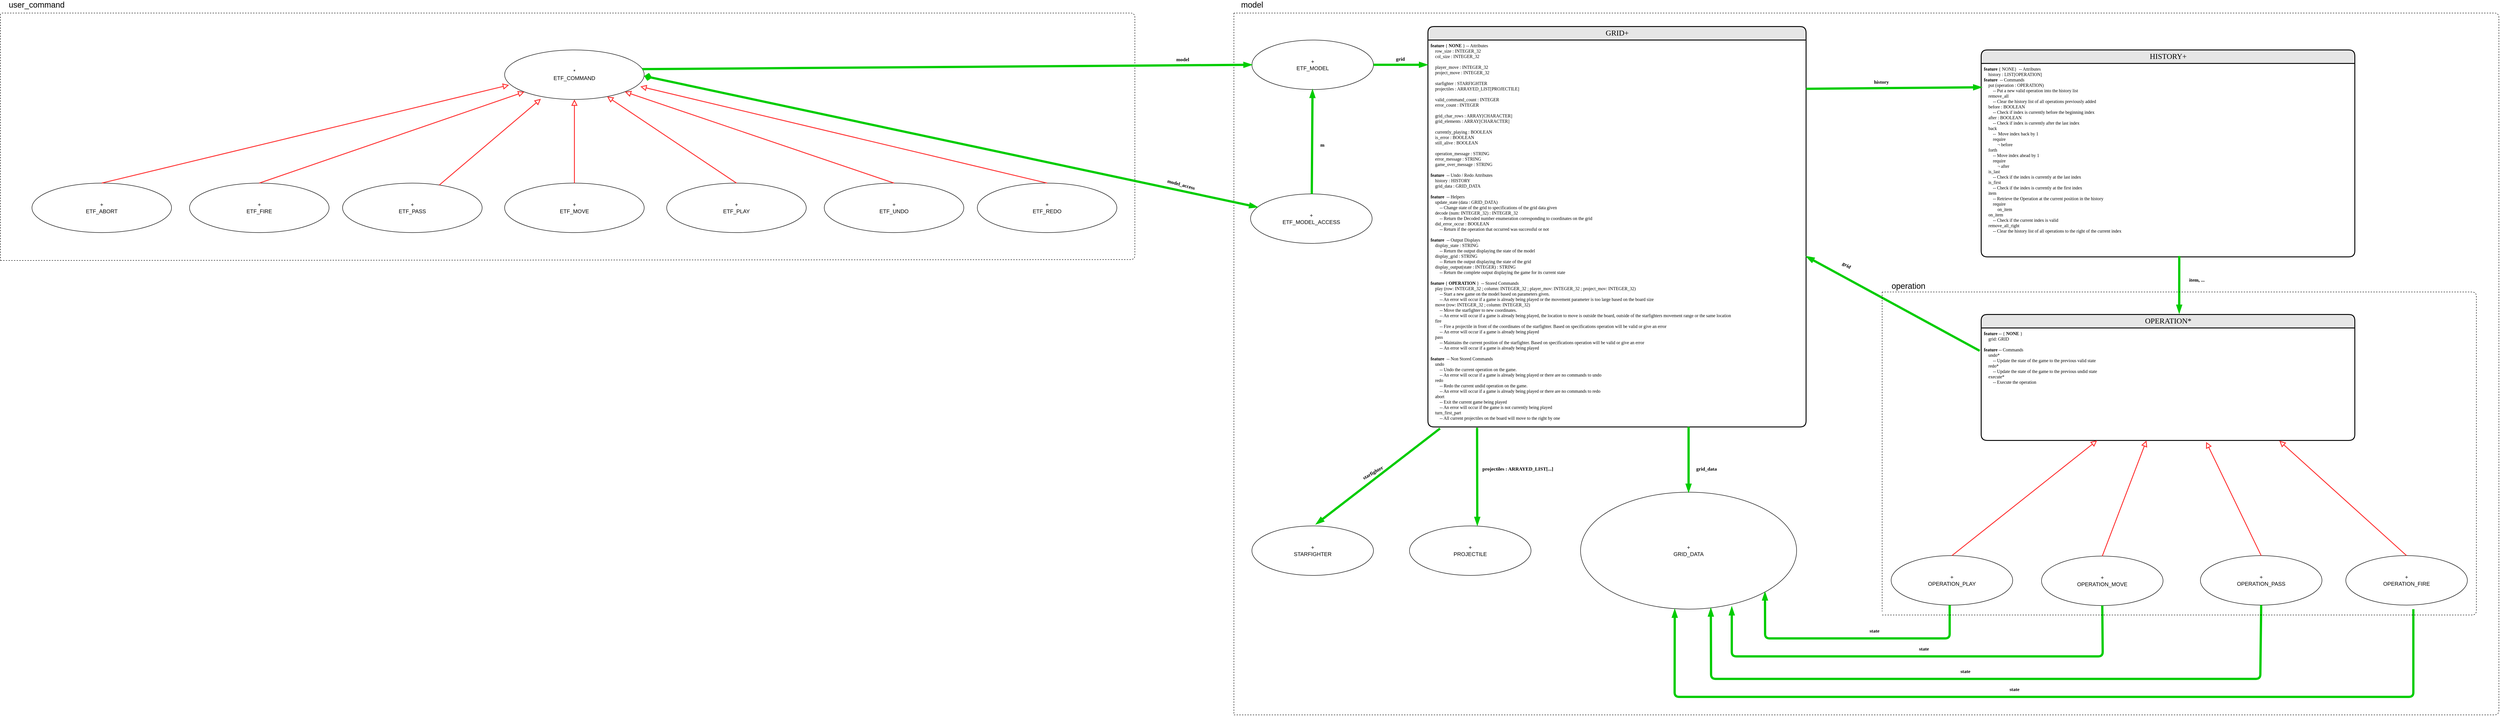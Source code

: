 <mxfile version="13.8.8" type="google"><diagram id="ajMUFv0dXSzWwx0ngBGs" name="Page-1"><mxGraphModel dx="2978" dy="2748" grid="1" gridSize="10" guides="1" tooltips="1" connect="1" arrows="1" fold="1" page="1" pageScale="1" pageWidth="850" pageHeight="1100" math="0" shadow="0"><root><mxCell id="0"/><mxCell id="1" parent="0"/><mxCell id="RJR01wsnOXCZk28x_-Ot-1" value="+&lt;br&gt;ETF_MODEL_ACCESS" style="ellipse;whiteSpace=wrap;html=1;" parent="1" vertex="1"><mxGeometry x="1137" y="-1558" width="270" height="110" as="geometry"/></mxCell><mxCell id="RJR01wsnOXCZk28x_-Ot-2" value="" style="endArrow=none;dashed=1;html=1;strokeColor=#000000;" parent="1" edge="1"><mxGeometry width="50" height="50" relative="1" as="geometry"><mxPoint x="1100" y="-400" as="sourcePoint"/><mxPoint x="1100" y="-1960" as="targetPoint"/><Array as="points"><mxPoint x="3910" y="-400"/><mxPoint x="3910" y="-1960"/></Array></mxGeometry></mxCell><mxCell id="RJR01wsnOXCZk28x_-Ot-3" value="" style="endArrow=none;dashed=1;html=1;strokeColor=#000000;exitX=-0.167;exitY=1.4;exitDx=0;exitDy=0;exitPerimeter=0;" parent="1" source="RJR01wsnOXCZk28x_-Ot-4" edge="1"><mxGeometry width="50" height="50" relative="1" as="geometry"><mxPoint x="1107" y="-1848" as="sourcePoint"/><mxPoint x="1100" y="-400" as="targetPoint"/><Array as="points"/></mxGeometry></mxCell><mxCell id="RJR01wsnOXCZk28x_-Ot-4" value="&lt;font style=&quot;font-size: 18px&quot;&gt;model&lt;/font&gt;" style="text;html=1;align=center;verticalAlign=middle;resizable=0;points=[];autosize=1;" parent="1" vertex="1"><mxGeometry x="1110" y="-1988" width="60" height="20" as="geometry"/></mxCell><mxCell id="RJR01wsnOXCZk28x_-Ot-5" value="+&lt;br&gt;ETF_MODEL" style="ellipse;whiteSpace=wrap;html=1;" parent="1" vertex="1"><mxGeometry x="1140" y="-1900" width="270" height="110" as="geometry"/></mxCell><mxCell id="RJR01wsnOXCZk28x_-Ot-9" value="" style="endArrow=blockThin;html=1;strokeColor=#00CC00;strokeWidth=5;endFill=1;" parent="1" target="RJR01wsnOXCZk28x_-Ot-5" edge="1"><mxGeometry width="50" height="50" relative="1" as="geometry"><mxPoint x="1273" y="-1558" as="sourcePoint"/><mxPoint x="1280" y="-1678" as="targetPoint"/></mxGeometry></mxCell><mxCell id="RJR01wsnOXCZk28x_-Ot-10" value="&lt;font style=&quot;font-size: 11px&quot;&gt;&lt;b&gt;m&lt;/b&gt;&lt;/font&gt;" style="text;html=1;fontSize=10;fontFamily=Verdena;" parent="1" vertex="1"><mxGeometry x="1290" y="-1680" width="12" height="20" as="geometry"/></mxCell><mxCell id="RJR01wsnOXCZk28x_-Ot-14" value="" style="endArrow=none;dashed=1;html=1;strokeColor=#000000;" parent="1" edge="1"><mxGeometry width="50" height="50" relative="1" as="geometry"><mxPoint x="-1640" y="-1410" as="sourcePoint"/><mxPoint x="-1640" y="-1960" as="targetPoint"/><Array as="points"><mxPoint x="880" y="-1412"/><mxPoint x="880" y="-1960"/></Array></mxGeometry></mxCell><mxCell id="RJR01wsnOXCZk28x_-Ot-15" value="" style="endArrow=none;dashed=1;html=1;strokeColor=#000000;" parent="1" edge="1"><mxGeometry width="50" height="50" relative="1" as="geometry"><mxPoint x="-1640" y="-1958" as="sourcePoint"/><mxPoint x="-1640" y="-1410" as="targetPoint"/><Array as="points"/></mxGeometry></mxCell><mxCell id="RJR01wsnOXCZk28x_-Ot-16" value="+&lt;br&gt;ETF_PASS" style="ellipse;whiteSpace=wrap;html=1;" parent="1" vertex="1"><mxGeometry x="-880" y="-1582" width="310" height="110" as="geometry"/></mxCell><mxCell id="RJR01wsnOXCZk28x_-Ot-17" value="+&lt;br&gt;ETF_MOVE" style="ellipse;whiteSpace=wrap;html=1;" parent="1" vertex="1"><mxGeometry x="-520" y="-1582" width="310" height="110" as="geometry"/></mxCell><mxCell id="RJR01wsnOXCZk28x_-Ot-18" value="&lt;span style=&quot;font-size: 18px&quot;&gt;user_command&lt;/span&gt;" style="text;html=1;align=center;verticalAlign=middle;resizable=0;points=[];autosize=1;" parent="1" vertex="1"><mxGeometry x="-1630" y="-1988" width="140" height="20" as="geometry"/></mxCell><mxCell id="RJR01wsnOXCZk28x_-Ot-19" value="+&lt;br&gt;ETF_UNDO" style="ellipse;whiteSpace=wrap;html=1;" parent="1" vertex="1"><mxGeometry x="190" y="-1582" width="310" height="110" as="geometry"/></mxCell><mxCell id="RJR01wsnOXCZk28x_-Ot-20" value="+&lt;br&gt;ETF_REDO" style="ellipse;whiteSpace=wrap;html=1;" parent="1" vertex="1"><mxGeometry x="530" y="-1582" width="310" height="110" as="geometry"/></mxCell><mxCell id="RJR01wsnOXCZk28x_-Ot-23" value="*&lt;br&gt;ETF_COMMAND" style="ellipse;whiteSpace=wrap;html=1;" parent="1" vertex="1"><mxGeometry x="-520" y="-1878" width="310" height="110" as="geometry"/></mxCell><mxCell id="RJR01wsnOXCZk28x_-Ot-24" value="+&lt;br&gt;ETF_PLAY" style="ellipse;whiteSpace=wrap;html=1;" parent="1" vertex="1"><mxGeometry x="-160" y="-1582" width="310" height="110" as="geometry"/></mxCell><mxCell id="RJR01wsnOXCZk28x_-Ot-25" value="+&lt;br&gt;ETF_FIRE" style="ellipse;whiteSpace=wrap;html=1;" parent="1" vertex="1"><mxGeometry x="-1220" y="-1582" width="310" height="110" as="geometry"/></mxCell><mxCell id="RJR01wsnOXCZk28x_-Ot-26" value="+&lt;br&gt;ETF_ABORT" style="ellipse;whiteSpace=wrap;html=1;" parent="1" vertex="1"><mxGeometry x="-1570" y="-1582" width="310" height="110" as="geometry"/></mxCell><mxCell id="RJR01wsnOXCZk28x_-Ot-27" value="" style="endArrow=block;html=1;strokeColor=#FF3333;strokeWidth=2;endFill=0;endSize=9;exitX=0.5;exitY=0;exitDx=0;exitDy=0;entryX=0.032;entryY=0.709;entryDx=0;entryDy=0;entryPerimeter=0;" parent="1" source="RJR01wsnOXCZk28x_-Ot-26" target="RJR01wsnOXCZk28x_-Ot-23" edge="1"><mxGeometry width="50" height="50" relative="1" as="geometry"><mxPoint x="-1260" y="-1640" as="sourcePoint"/><mxPoint x="-1260" y="-1700" as="targetPoint"/></mxGeometry></mxCell><mxCell id="RJR01wsnOXCZk28x_-Ot-28" value="" style="endArrow=block;html=1;strokeColor=#FF3333;strokeWidth=2;endFill=0;endSize=9;exitX=0.5;exitY=0;exitDx=0;exitDy=0;" parent="1" source="RJR01wsnOXCZk28x_-Ot-25" target="RJR01wsnOXCZk28x_-Ot-23" edge="1"><mxGeometry width="50" height="50" relative="1" as="geometry"><mxPoint x="-1060" y="-1582" as="sourcePoint"/><mxPoint x="-1060" y="-1642" as="targetPoint"/></mxGeometry></mxCell><mxCell id="RJR01wsnOXCZk28x_-Ot-29" value="" style="endArrow=block;html=1;strokeColor=#FF3333;strokeWidth=2;endFill=0;endSize=9;entryX=0.26;entryY=0.988;entryDx=0;entryDy=0;entryPerimeter=0;" parent="1" source="RJR01wsnOXCZk28x_-Ot-16" target="RJR01wsnOXCZk28x_-Ot-23" edge="1"><mxGeometry width="50" height="50" relative="1" as="geometry"><mxPoint x="-710" y="-1640" as="sourcePoint"/><mxPoint x="-710" y="-1700" as="targetPoint"/></mxGeometry></mxCell><mxCell id="RJR01wsnOXCZk28x_-Ot-30" value="" style="endArrow=block;html=1;strokeColor=#FF3333;strokeWidth=2;endFill=0;endSize=9;exitX=0.5;exitY=0;exitDx=0;exitDy=0;entryX=0.972;entryY=0.739;entryDx=0;entryDy=0;entryPerimeter=0;" parent="1" source="RJR01wsnOXCZk28x_-Ot-20" target="RJR01wsnOXCZk28x_-Ot-23" edge="1"><mxGeometry width="50" height="50" relative="1" as="geometry"><mxPoint x="670" y="-1600" as="sourcePoint"/><mxPoint x="670" y="-1660" as="targetPoint"/></mxGeometry></mxCell><mxCell id="RJR01wsnOXCZk28x_-Ot-31" value="" style="endArrow=block;html=1;strokeColor=#FF3333;strokeWidth=2;endFill=0;endSize=9;exitX=0.5;exitY=0;exitDx=0;exitDy=0;" parent="1" source="RJR01wsnOXCZk28x_-Ot-19" target="RJR01wsnOXCZk28x_-Ot-23" edge="1"><mxGeometry width="50" height="50" relative="1" as="geometry"><mxPoint x="360" y="-1630" as="sourcePoint"/><mxPoint x="360" y="-1690" as="targetPoint"/></mxGeometry></mxCell><mxCell id="RJR01wsnOXCZk28x_-Ot-32" value="" style="endArrow=block;html=1;strokeColor=#FF3333;strokeWidth=2;endFill=0;endSize=9;exitX=0.5;exitY=0;exitDx=0;exitDy=0;" parent="1" source="RJR01wsnOXCZk28x_-Ot-24" target="RJR01wsnOXCZk28x_-Ot-23" edge="1"><mxGeometry width="50" height="50" relative="1" as="geometry"><mxPoint x="-20" y="-1620" as="sourcePoint"/><mxPoint x="-20" y="-1680" as="targetPoint"/></mxGeometry></mxCell><mxCell id="RJR01wsnOXCZk28x_-Ot-33" value="" style="endArrow=block;html=1;strokeColor=#FF3333;strokeWidth=2;endFill=0;endSize=9;exitX=0.5;exitY=0;exitDx=0;exitDy=0;entryX=0.5;entryY=1;entryDx=0;entryDy=0;" parent="1" source="RJR01wsnOXCZk28x_-Ot-17" target="RJR01wsnOXCZk28x_-Ot-23" edge="1"><mxGeometry width="50" height="50" relative="1" as="geometry"><mxPoint x="-390" y="-1600" as="sourcePoint"/><mxPoint x="-390" y="-1660" as="targetPoint"/></mxGeometry></mxCell><mxCell id="RJR01wsnOXCZk28x_-Ot-34" value="" style="endArrow=blockThin;html=1;strokeColor=#00CC00;strokeWidth=5;endFill=1;exitX=0.987;exitY=0.388;exitDx=0;exitDy=0;exitPerimeter=0;entryX=0;entryY=0.5;entryDx=0;entryDy=0;" parent="1" source="RJR01wsnOXCZk28x_-Ot-23" target="RJR01wsnOXCZk28x_-Ot-5" edge="1"><mxGeometry width="50" height="50" relative="1" as="geometry"><mxPoint x="340" y="-1825" as="sourcePoint"/><mxPoint x="480" y="-1825" as="targetPoint"/></mxGeometry></mxCell><mxCell id="RJR01wsnOXCZk28x_-Ot-35" value="&lt;font style=&quot;font-size: 11px&quot;&gt;&lt;b&gt;model&lt;/b&gt;&lt;/font&gt;" style="text;html=1;fontSize=10;fontFamily=Verdena;" parent="1" vertex="1"><mxGeometry x="970" y="-1870" width="30" height="20" as="geometry"/></mxCell><mxCell id="RJR01wsnOXCZk28x_-Ot-36" value="" style="endArrow=blockThin;html=1;strokeColor=#00CC00;strokeWidth=5;endFill=1;startArrow=diamond;startFill=1;" parent="1" target="RJR01wsnOXCZk28x_-Ot-1" edge="1"><mxGeometry width="50" height="50" relative="1" as="geometry"><mxPoint x="-210" y="-1820" as="sourcePoint"/><mxPoint x="940" y="-1650" as="targetPoint"/></mxGeometry></mxCell><mxCell id="RJR01wsnOXCZk28x_-Ot-37" value="&lt;font style=&quot;font-size: 11px&quot;&gt;&lt;b&gt;model_access&lt;/b&gt;&lt;/font&gt;" style="text;html=1;fontSize=10;fontFamily=Verdena;rotation=15;" parent="1" vertex="1"><mxGeometry x="950" y="-1590" width="81" height="20" as="geometry"/></mxCell><mxCell id="RJR01wsnOXCZk28x_-Ot-39" value="GRID+" style="swimlane;html=1;childLayout=stackLayout;horizontal=1;startSize=30;horizontalStack=0;fillColor=#E6E6E6;fontColor=#000000;rounded=1;fontSize=17;fontStyle=0;strokeWidth=2;resizeParent=0;resizeLast=1;shadow=0;dashed=0;align=center;fontFamily=Verdena;" parent="1" vertex="1"><mxGeometry x="1531" y="-1930" width="840" height="890" as="geometry"/></mxCell><mxCell id="RJR01wsnOXCZk28x_-Ot-40" value="&lt;b&gt;feature&lt;/b&gt;&amp;nbsp;{ &lt;b&gt;NONE&lt;/b&gt; } -- Attributes&lt;br&gt;&lt;span&gt;&amp;nbsp; &amp;nbsp; row_size : INTEGER_32&lt;/span&gt;&lt;div&gt;&lt;span&gt;&lt;/span&gt;&amp;nbsp; &amp;nbsp; col_size : INTEGER_32&lt;/div&gt;&lt;div&gt;&lt;br&gt;&lt;/div&gt;&lt;div&gt;&lt;span&gt;&lt;/span&gt;&amp;nbsp; &amp;nbsp; player_move : INTEGER_32&lt;/div&gt;&lt;div&gt;&lt;span&gt;&lt;/span&gt;&amp;nbsp; &amp;nbsp; project_move : INTEGER_32&lt;/div&gt;&lt;div&gt;&lt;br&gt;&lt;/div&gt;&lt;div&gt;&lt;span&gt;&lt;/span&gt;&amp;nbsp; &amp;nbsp; starfighter : STARFIGHTER&lt;/div&gt;&lt;div&gt;&lt;span&gt;&lt;/span&gt;&amp;nbsp; &amp;nbsp; projectiles : ARRAYED_LIST[PROJECTILE]&lt;/div&gt;&lt;div&gt;&lt;br&gt;&lt;/div&gt;&lt;div&gt;&lt;span&gt;&lt;/span&gt;&amp;nbsp; &amp;nbsp; valid_command_count : INTEGER&lt;/div&gt;&lt;div&gt;&lt;span&gt;&lt;/span&gt;&amp;nbsp; &amp;nbsp; error_count : INTEGER&lt;/div&gt;&lt;div&gt;&lt;br&gt;&lt;/div&gt;&lt;div&gt;&lt;span&gt;&lt;/span&gt;&amp;nbsp; &amp;nbsp; grid_char_rows : ARRAY[CHARACTER]&lt;/div&gt;&lt;div&gt;&lt;span&gt;&lt;/span&gt;&amp;nbsp; &amp;nbsp; grid_elements : ARRAY[CHARACTER]&lt;/div&gt;&lt;div&gt;&lt;br&gt;&lt;/div&gt;&lt;div&gt;&lt;span&gt;&lt;/span&gt;&amp;nbsp; &amp;nbsp; currently_playing : BOOLEAN&lt;/div&gt;&lt;div&gt;&lt;span&gt;&lt;/span&gt;&amp;nbsp; &amp;nbsp; is_error : BOOLEAN&lt;/div&gt;&lt;div&gt;&lt;span&gt;&lt;/span&gt;&amp;nbsp; &amp;nbsp; still_alive : BOOLEAN&lt;/div&gt;&lt;div&gt;&lt;br&gt;&lt;/div&gt;&lt;div&gt;&lt;span&gt;&lt;/span&gt;&amp;nbsp; &amp;nbsp; operation_message : STRING&lt;/div&gt;&lt;div&gt;&lt;span&gt;&lt;/span&gt;&amp;nbsp; &amp;nbsp; error_message : STRING&lt;/div&gt;&lt;div&gt;&lt;span&gt;&lt;/span&gt;&amp;nbsp; &amp;nbsp; game_over_message : STRING&lt;/div&gt;&lt;div&gt;&lt;br&gt;&lt;/div&gt;&lt;div&gt;&lt;div&gt;&lt;b&gt;feature&lt;/b&gt;&amp;nbsp;&lt;span&gt;&amp;nbsp;-- Undo / Redo Attributes&lt;/span&gt;&lt;br&gt;&lt;/div&gt;&lt;div&gt;&lt;span&gt;&lt;/span&gt;&amp;nbsp; &amp;nbsp; history : HISTORY&lt;/div&gt;&lt;div&gt;&lt;span&gt;&lt;/span&gt;&amp;nbsp; &amp;nbsp; grid_data : GRID_DATA&lt;/div&gt;&lt;/div&gt;&lt;div&gt;&lt;br&gt;&lt;/div&gt;&lt;div&gt;&lt;b&gt;feature&lt;/b&gt;&amp;nbsp;&lt;span&gt;&amp;nbsp;-- Helpers&lt;/span&gt;&lt;span&gt;&amp;nbsp; &amp;nbsp;&amp;nbsp;&lt;/span&gt;&lt;/div&gt;&amp;nbsp; &amp;nbsp; update_state (data : GRID_DATA)&lt;br&gt;&amp;nbsp; &amp;nbsp; &amp;nbsp; &amp;nbsp; -- Change state of the grid to specifications of the grid data given&lt;br&gt;&lt;span&gt;&lt;/span&gt;&amp;nbsp; &amp;nbsp; decode (num: INTEGER_32) : INTEGER_32&lt;br&gt;&amp;nbsp; &amp;nbsp; &amp;nbsp; &amp;nbsp; -- Return the Decoded number enumeration corresponding to coordinates on the grid&lt;br&gt;&lt;span&gt;&lt;/span&gt;&amp;nbsp; &amp;nbsp; did_error_occur : BOOLEAN&lt;br&gt;&amp;nbsp; &amp;nbsp; &amp;nbsp; &amp;nbsp; -- Return if the operation that occurred was successful or not&lt;br&gt;&lt;div&gt;&lt;span&gt;&amp;nbsp; &amp;nbsp;&amp;nbsp;&lt;/span&gt;&lt;/div&gt;&lt;div&gt;&lt;div&gt;&lt;b&gt;feature&lt;/b&gt;&amp;nbsp;&lt;span&gt;&amp;nbsp;&lt;/span&gt;&lt;span&gt;-- Output Displays&lt;/span&gt;&lt;br&gt;&lt;/div&gt;&lt;/div&gt;&lt;div&gt;&lt;span&gt;&lt;span&gt;&lt;/span&gt;&amp;nbsp; &amp;nbsp; display_state : STRING&lt;br&gt;&lt;/span&gt;&lt;/div&gt;&lt;div&gt;&amp;nbsp; &amp;nbsp; &amp;nbsp; &amp;nbsp; -- Return the output displaying the state of the model&lt;/div&gt;&lt;div&gt;&lt;span&gt;&lt;span&gt;&lt;/span&gt;&amp;nbsp; &amp;nbsp; display_grid : STRING&lt;br&gt;&lt;/span&gt;&lt;/div&gt;&lt;div&gt;&lt;span&gt;&amp;nbsp; &amp;nbsp; &amp;nbsp; &amp;nbsp; -- Return the output displaying the state of the grid&lt;/span&gt;&lt;/div&gt;&lt;div&gt;&lt;span&gt;&lt;span&gt;&lt;/span&gt;&amp;nbsp; &amp;nbsp; display_output(state : INTEGER) : STRING&lt;br&gt;&lt;/span&gt;&lt;/div&gt;&lt;div&gt;&lt;span&gt;&amp;nbsp; &amp;nbsp; &amp;nbsp; &amp;nbsp; -- Return the complete output displaying the game for its current state&lt;/span&gt;&lt;/div&gt;&lt;div&gt;&lt;span&gt;&lt;br&gt;&lt;/span&gt;&lt;/div&gt;&lt;div&gt;&lt;div&gt;&lt;b&gt;feature&lt;/b&gt;&lt;span&gt;&amp;nbsp;{&lt;/span&gt;&lt;span&gt;&amp;nbsp;&lt;b&gt;OPERATION&lt;/b&gt;&lt;/span&gt;&lt;span&gt;&amp;nbsp;&lt;/span&gt;&lt;span&gt;}&lt;/span&gt;&lt;span&gt;&amp;nbsp;&lt;/span&gt;&lt;span&gt;&amp;nbsp;--&amp;nbsp;&lt;/span&gt;&lt;span&gt;Stored Commands&lt;/span&gt;&lt;/div&gt;&lt;/div&gt;&lt;div&gt;&lt;span&gt;&lt;span&gt;&lt;/span&gt;&amp;nbsp; &amp;nbsp; play (row: INTEGER_32 ; column: INTEGER_32 ; player_mov: INTEGER_32 ; project_mov: INTEGER_32)&amp;nbsp;&lt;br&gt;&lt;/span&gt;&lt;/div&gt;&lt;div&gt;&lt;span&gt;&amp;nbsp; &amp;nbsp; &amp;nbsp; &amp;nbsp; -- Start a new game on the model based on parameters given.&amp;nbsp;&lt;/span&gt;&lt;/div&gt;&lt;div&gt;&lt;span&gt;&amp;nbsp; &amp;nbsp; &amp;nbsp; &amp;nbsp; -- An error will occur if a game is already being played or the movement parameter is too large based on the board size&lt;/span&gt;&lt;/div&gt;&lt;div&gt;&lt;span&gt;&lt;span&gt;&lt;/span&gt;&amp;nbsp; &amp;nbsp; move (row: INTEGER_32 ; column: INTEGER_32)&lt;br&gt;&lt;/span&gt;&lt;/div&gt;&lt;div&gt;&lt;span&gt;&amp;nbsp; &amp;nbsp; &amp;nbsp; &amp;nbsp; -- Move the starfighter to new coordinates.&amp;nbsp;&lt;/span&gt;&lt;/div&gt;&lt;div&gt;&lt;span&gt;&amp;nbsp; &amp;nbsp; &amp;nbsp; &amp;nbsp; -- An error will occur if a game is already being played, the location to move is outside the board, outside of the starfighters movement range or the same location&lt;/span&gt;&lt;/div&gt;&lt;div&gt;&lt;span&gt;&lt;span&gt;&lt;/span&gt;&amp;nbsp; &amp;nbsp; fire&lt;br&gt;&lt;/span&gt;&lt;/div&gt;&lt;div&gt;&lt;span&gt;&amp;nbsp; &amp;nbsp; &amp;nbsp; &amp;nbsp; -- Fire a projectile in front of the coordinates of the starfighter. Based on specifications operation will be valid or give an error&lt;/span&gt;&lt;/div&gt;&lt;div&gt;&lt;span&gt;&amp;nbsp; &amp;nbsp; &amp;nbsp; &amp;nbsp; --&amp;nbsp;&lt;/span&gt;&lt;span&gt;An error will occur if a game is already being played&lt;/span&gt;&lt;/div&gt;&lt;div&gt;&lt;span&gt;&amp;nbsp; &amp;nbsp; pass&lt;br&gt;&lt;/span&gt;&lt;/div&gt;&lt;div&gt;&lt;span&gt;&amp;nbsp; &amp;nbsp; &amp;nbsp; &amp;nbsp; -- Maintains the current position of the starfighter. Based on specifications operation will be valid or give an error&lt;/span&gt;&lt;/div&gt;&lt;div&gt;&lt;span&gt;&amp;nbsp; &amp;nbsp; &amp;nbsp; &amp;nbsp; --&amp;nbsp;&lt;/span&gt;&lt;span&gt;An error will occur if a game is already being played&lt;/span&gt;&lt;/div&gt;&lt;div&gt;&lt;span&gt;&lt;br&gt;&lt;/span&gt;&lt;/div&gt;&lt;div&gt;&lt;div&gt;&lt;b&gt;feature&lt;/b&gt;&amp;nbsp;&amp;nbsp;-- Non Stored Commands&lt;br&gt;&lt;/div&gt;&lt;div&gt;&lt;/div&gt;&lt;/div&gt;&lt;div&gt;&lt;span&gt;&amp;nbsp; &amp;nbsp; undo&lt;br&gt;&lt;/span&gt;&lt;/div&gt;&lt;div&gt;&lt;span&gt;&amp;nbsp; &amp;nbsp; &amp;nbsp; &amp;nbsp; -- Undo the current operation on the game.&amp;nbsp;&lt;/span&gt;&lt;/div&gt;&lt;div&gt;&amp;nbsp; &amp;nbsp; &amp;nbsp; &amp;nbsp; -- An error will occur if a game is already being played or there are no commands to undo&lt;/div&gt;&lt;div&gt;&lt;span&gt;&amp;nbsp; &amp;nbsp; redo&lt;/span&gt;&lt;/div&gt;&lt;div&gt;&amp;nbsp; &amp;nbsp; &amp;nbsp; &amp;nbsp; -- Redo the current undid operation on the game.&amp;nbsp;&lt;/div&gt;&lt;div&gt;&lt;span&gt;&amp;nbsp; &amp;nbsp; &amp;nbsp; &amp;nbsp; -- An error will occur if a game is already being played or there are no commands to redo&lt;/span&gt;&lt;br&gt;&lt;/div&gt;&lt;div&gt;&amp;nbsp; &amp;nbsp; abort&lt;/div&gt;&lt;div&gt;&amp;nbsp; &amp;nbsp; &amp;nbsp; &amp;nbsp; -- Exit the current game being played&lt;/div&gt;&lt;div&gt;&amp;nbsp; &amp;nbsp; &amp;nbsp; &amp;nbsp; -- An error will occur if the game is not currently being played&lt;/div&gt;&lt;div&gt;&lt;span&gt;&amp;nbsp; &amp;nbsp; turn_first_part&lt;br&gt;&lt;/span&gt;&lt;/div&gt;&lt;div&gt;&lt;span&gt;&amp;nbsp; &amp;nbsp; &amp;nbsp; &amp;nbsp; -- All current projectiles&lt;/span&gt;&lt;span&gt;&amp;nbsp;on the board will move to the right by one&lt;/span&gt;&lt;br&gt;&lt;/div&gt;" style="whiteSpace=wrap;html=1;align=left;strokeColor=none;fillColor=none;spacingLeft=4;fontSize=10;verticalAlign=top;resizable=0;rotatable=0;part=1;fontFamily=Verdena;" parent="RJR01wsnOXCZk28x_-Ot-39" vertex="1"><mxGeometry y="30" width="840" height="860" as="geometry"/></mxCell><mxCell id="RJR01wsnOXCZk28x_-Ot-47" value="+&lt;br&gt;PROJECTILE" style="ellipse;whiteSpace=wrap;html=1;" parent="1" vertex="1"><mxGeometry x="1490" y="-820" width="270" height="110" as="geometry"/></mxCell><mxCell id="RJR01wsnOXCZk28x_-Ot-48" value="+&lt;br&gt;STARFIGHTER" style="ellipse;whiteSpace=wrap;html=1;" parent="1" vertex="1"><mxGeometry x="1140" y="-820" width="270" height="110" as="geometry"/></mxCell><mxCell id="RJR01wsnOXCZk28x_-Ot-50" value="+&lt;br&gt;OPERATION_FIRE" style="ellipse;whiteSpace=wrap;html=1;" parent="1" vertex="1"><mxGeometry x="3570" y="-754" width="270" height="110" as="geometry"/></mxCell><mxCell id="RJR01wsnOXCZk28x_-Ot-51" value="+&lt;br&gt;OPERATION_PASS" style="ellipse;whiteSpace=wrap;html=1;" parent="1" vertex="1"><mxGeometry x="3247" y="-754" width="270" height="110" as="geometry"/></mxCell><mxCell id="RJR01wsnOXCZk28x_-Ot-52" value="+&lt;br&gt;OPERATION_MOVE" style="ellipse;whiteSpace=wrap;html=1;" parent="1" vertex="1"><mxGeometry x="2894" y="-753" width="270" height="110" as="geometry"/></mxCell><mxCell id="RJR01wsnOXCZk28x_-Ot-53" value="+&lt;br&gt;OPERATION_PLAY" style="ellipse;whiteSpace=wrap;html=1;" parent="1" vertex="1"><mxGeometry x="2560" y="-754" width="270" height="110" as="geometry"/></mxCell><mxCell id="RJR01wsnOXCZk28x_-Ot-42" value="HISTORY+" style="swimlane;html=1;childLayout=stackLayout;horizontal=1;startSize=30;horizontalStack=0;fillColor=#E6E6E6;fontColor=#000000;rounded=1;fontSize=17;fontStyle=0;strokeWidth=2;resizeParent=0;resizeLast=1;shadow=0;dashed=0;align=center;fontFamily=Verdena;" parent="1" vertex="1"><mxGeometry x="2760" y="-1878" width="830" height="460" as="geometry"/></mxCell><mxCell id="RJR01wsnOXCZk28x_-Ot-43" value="&lt;b&gt;feature&lt;/b&gt;&amp;nbsp;{ NONE}&amp;nbsp; -- Attributes&lt;br&gt;&amp;nbsp; &amp;nbsp; history : LIST[OPERATION]&lt;br&gt;&lt;b&gt;feature&lt;/b&gt;&amp;nbsp; -- Commands&lt;br&gt;&amp;nbsp; &amp;nbsp; put (operation : OPERATION)&lt;br&gt;&amp;nbsp; &amp;nbsp; &amp;nbsp; &amp;nbsp; -- Put a new valid operation into the history list&lt;br&gt;&amp;nbsp; &amp;nbsp; remove_all&lt;br&gt;&amp;nbsp; &amp;nbsp; &amp;nbsp; &amp;nbsp; -- Clear the history list of all operations previously added&lt;br&gt;&amp;nbsp; &amp;nbsp; before : BOOLEAN&lt;br&gt;&amp;nbsp; &amp;nbsp; &amp;nbsp; &amp;nbsp; -- Check if index is currently before the beginning index&lt;br&gt;&amp;nbsp; &amp;nbsp; after : BOOLEAN&lt;br&gt;&amp;nbsp; &amp;nbsp; &amp;nbsp; &amp;nbsp; -- Check if index is currently after the last index&lt;br&gt;&amp;nbsp; &amp;nbsp; back&lt;br&gt;&amp;nbsp; &amp;nbsp; &amp;nbsp; &amp;nbsp; --&amp;nbsp; Move index back by 1&lt;br&gt;&amp;nbsp; &amp;nbsp; &amp;nbsp; &amp;nbsp; require&lt;br&gt;&amp;nbsp; &amp;nbsp; &amp;nbsp; &amp;nbsp; &amp;nbsp; &amp;nbsp; &lt;span style=&quot;font-family: &amp;#34;verdana&amp;#34;&quot;&gt;¬&amp;nbsp;&lt;/span&gt;before&lt;br&gt;&amp;nbsp; &amp;nbsp; forth&lt;br&gt;&amp;nbsp; &amp;nbsp; &amp;nbsp; &amp;nbsp; -- Move index ahead by 1&lt;br&gt;&amp;nbsp; &amp;nbsp; &amp;nbsp; &amp;nbsp; require&lt;br&gt;&amp;nbsp; &amp;nbsp; &amp;nbsp; &amp;nbsp; &amp;nbsp; &amp;nbsp;&amp;nbsp;&lt;span style=&quot;font-family: &amp;#34;verdana&amp;#34;&quot;&gt;¬&lt;/span&gt;&amp;nbsp;after&lt;br&gt;&amp;nbsp; &amp;nbsp; is_last&lt;br&gt;&amp;nbsp; &amp;nbsp; &amp;nbsp; &amp;nbsp; -- Check if the index is currently at the last index&lt;br&gt;&amp;nbsp; &amp;nbsp; is_first&lt;br&gt;&amp;nbsp; &amp;nbsp; &amp;nbsp; &amp;nbsp; -- Check if the index is currently at the first index&lt;br&gt;&amp;nbsp; &amp;nbsp; item&lt;br&gt;&amp;nbsp; &amp;nbsp; &amp;nbsp; &amp;nbsp; -- Retrieve the Operation at the current position in the history&lt;br&gt;&amp;nbsp; &amp;nbsp; &amp;nbsp; &amp;nbsp; require&lt;br&gt;&amp;nbsp; &amp;nbsp; &amp;nbsp; &amp;nbsp; &amp;nbsp; &amp;nbsp; on_item&lt;br&gt;&amp;nbsp; &amp;nbsp; on_item&lt;br&gt;&amp;nbsp; &amp;nbsp; &amp;nbsp; &amp;nbsp; -- Check if the current index is valid&lt;br&gt;&amp;nbsp; &amp;nbsp; remove_all_right&lt;br&gt;&amp;nbsp; &amp;nbsp; &amp;nbsp; &amp;nbsp; -- Clear the history list of all operations to the right of the current index" style="whiteSpace=wrap;html=1;align=left;strokeColor=none;fillColor=none;spacingLeft=4;fontSize=10;verticalAlign=top;resizable=0;rotatable=0;part=1;fontFamily=Verdena;" parent="RJR01wsnOXCZk28x_-Ot-42" vertex="1"><mxGeometry y="30" width="830" height="430" as="geometry"/></mxCell><mxCell id="RJR01wsnOXCZk28x_-Ot-44" value="OPERATION*" style="swimlane;html=1;childLayout=stackLayout;horizontal=1;startSize=30;horizontalStack=0;fillColor=#E6E6E6;fontColor=#000000;rounded=1;fontSize=17;fontStyle=0;strokeWidth=2;resizeParent=0;resizeLast=1;shadow=0;dashed=0;align=center;fontFamily=Verdena;" parent="1" vertex="1"><mxGeometry x="2760" y="-1290" width="830" height="280" as="geometry"/></mxCell><mxCell id="RJR01wsnOXCZk28x_-Ot-45" value="&lt;b&gt;feature&lt;/b&gt; -- { &lt;b&gt;NONE&lt;/b&gt; }&lt;br&gt;&amp;nbsp; &amp;nbsp; grid: GRID&lt;br&gt;&lt;br&gt;&lt;b&gt;feature&lt;/b&gt;&amp;nbsp;-- Commands&lt;br&gt;&lt;div&gt;&lt;span&gt;&lt;/span&gt;&amp;nbsp; &amp;nbsp; undo*&lt;/div&gt;&lt;div&gt;&amp;nbsp; &amp;nbsp; &amp;nbsp; &amp;nbsp; -- Update the state of the game to the previous valid state&lt;/div&gt;&lt;div&gt;&lt;span&gt;&lt;/span&gt;&amp;nbsp; &amp;nbsp; redo*&lt;/div&gt;&lt;div&gt;&amp;nbsp; &amp;nbsp; &amp;nbsp; &amp;nbsp; -- Update the state of the game to the previous undid state&lt;/div&gt;&lt;div&gt;&lt;span&gt;&lt;/span&gt;&amp;nbsp; &amp;nbsp; execute*&lt;span&gt;&lt;/span&gt;&lt;/div&gt;&lt;div&gt;&amp;nbsp; &amp;nbsp; &amp;nbsp; &amp;nbsp; -- Execute the operation&lt;/div&gt;" style="whiteSpace=wrap;html=1;align=left;strokeColor=none;fillColor=none;spacingLeft=4;fontSize=10;verticalAlign=top;resizable=0;rotatable=0;part=1;fontFamily=Verdena;" parent="RJR01wsnOXCZk28x_-Ot-44" vertex="1"><mxGeometry y="30" width="830" height="250" as="geometry"/></mxCell><mxCell id="RJR01wsnOXCZk28x_-Ot-56" value="+&lt;br&gt;GRID_DATA" style="ellipse;whiteSpace=wrap;html=1;" parent="1" vertex="1"><mxGeometry x="1870" y="-895" width="480" height="260" as="geometry"/></mxCell><mxCell id="RJR01wsnOXCZk28x_-Ot-64" value="" style="endArrow=blockThin;html=1;strokeColor=#00CC00;strokeWidth=5;endFill=1;" parent="1" edge="1"><mxGeometry width="50" height="50" relative="1" as="geometry"><mxPoint x="1410" y="-1845" as="sourcePoint"/><mxPoint x="1530" y="-1845" as="targetPoint"/></mxGeometry></mxCell><mxCell id="RJR01wsnOXCZk28x_-Ot-65" value="&lt;font style=&quot;font-size: 11px&quot;&gt;&lt;b&gt;grid&lt;/b&gt;&lt;/font&gt;" style="text;html=1;fontSize=10;fontFamily=Verdena;" parent="1" vertex="1"><mxGeometry x="1458" y="-1871" width="22" height="20" as="geometry"/></mxCell><mxCell id="RJR01wsnOXCZk28x_-Ot-66" value="" style="endArrow=blockThin;html=1;strokeColor=#00CC00;strokeWidth=5;endFill=1;" parent="1" edge="1"><mxGeometry width="50" height="50" relative="1" as="geometry"><mxPoint x="2371" y="-1791.67" as="sourcePoint"/><mxPoint x="2761" y="-1795" as="targetPoint"/></mxGeometry></mxCell><mxCell id="RJR01wsnOXCZk28x_-Ot-67" value="&lt;b&gt;&lt;font style=&quot;font-size: 11px&quot;&gt;history&lt;/font&gt;&lt;/b&gt;" style="text;html=1;fontSize=10;fontFamily=Verdena;" parent="1" vertex="1"><mxGeometry x="2520" y="-1820" width="84" height="20" as="geometry"/></mxCell><mxCell id="RJR01wsnOXCZk28x_-Ot-68" value="" style="endArrow=blockThin;html=1;strokeColor=#00CC00;strokeWidth=5;endFill=1;entryX=0.53;entryY=0.036;entryDx=0;entryDy=0;entryPerimeter=0;" parent="1" edge="1"><mxGeometry width="50" height="50" relative="1" as="geometry"><mxPoint x="3200" y="-1420" as="sourcePoint"/><mxPoint x="3199.9" y="-1292.92" as="targetPoint"/></mxGeometry></mxCell><mxCell id="RJR01wsnOXCZk28x_-Ot-69" value="&lt;b&gt;&lt;font style=&quot;font-size: 11px&quot;&gt;item, ...&lt;/font&gt;&lt;/b&gt;" style="text;html=1;fontSize=10;fontFamily=Verdena;rotation=0;" parent="1" vertex="1"><mxGeometry x="3220" y="-1380" width="40" height="20" as="geometry"/></mxCell><mxCell id="RJR01wsnOXCZk28x_-Ot-70" value="" style="endArrow=block;html=1;strokeColor=#FF3333;strokeWidth=2;endFill=0;endSize=9;exitX=0.5;exitY=0;exitDx=0;exitDy=0;" parent="1" source="RJR01wsnOXCZk28x_-Ot-53" target="RJR01wsnOXCZk28x_-Ot-45" edge="1"><mxGeometry width="50" height="50" relative="1" as="geometry"><mxPoint x="2870" y="-930" as="sourcePoint"/><mxPoint x="2870" y="-990" as="targetPoint"/></mxGeometry></mxCell><mxCell id="RJR01wsnOXCZk28x_-Ot-71" value="" style="endArrow=block;html=1;strokeColor=#FF3333;strokeWidth=2;endFill=0;endSize=9;exitX=0.5;exitY=0;exitDx=0;exitDy=0;" parent="1" source="RJR01wsnOXCZk28x_-Ot-52" target="RJR01wsnOXCZk28x_-Ot-45" edge="1"><mxGeometry width="50" height="50" relative="1" as="geometry"><mxPoint x="2870" y="-930" as="sourcePoint"/><mxPoint x="2870" y="-990" as="targetPoint"/></mxGeometry></mxCell><mxCell id="RJR01wsnOXCZk28x_-Ot-72" value="" style="endArrow=block;html=1;strokeColor=#FF3333;strokeWidth=2;endFill=0;endSize=9;exitX=0.5;exitY=0;exitDx=0;exitDy=0;entryX=0.602;entryY=1.013;entryDx=0;entryDy=0;entryPerimeter=0;" parent="1" source="RJR01wsnOXCZk28x_-Ot-51" target="RJR01wsnOXCZk28x_-Ot-45" edge="1"><mxGeometry width="50" height="50" relative="1" as="geometry"><mxPoint x="2870" y="-930" as="sourcePoint"/><mxPoint x="2870" y="-990" as="targetPoint"/></mxGeometry></mxCell><mxCell id="RJR01wsnOXCZk28x_-Ot-73" value="" style="endArrow=block;html=1;strokeColor=#FF3333;strokeWidth=2;endFill=0;endSize=9;exitX=0.5;exitY=0;exitDx=0;exitDy=0;entryX=0.798;entryY=1.003;entryDx=0;entryDy=0;entryPerimeter=0;" parent="1" source="RJR01wsnOXCZk28x_-Ot-50" target="RJR01wsnOXCZk28x_-Ot-45" edge="1"><mxGeometry width="50" height="50" relative="1" as="geometry"><mxPoint x="2870" y="-930" as="sourcePoint"/><mxPoint x="2870" y="-990" as="targetPoint"/></mxGeometry></mxCell><mxCell id="RJR01wsnOXCZk28x_-Ot-74" value="" style="endArrow=blockThin;html=1;strokeColor=#00CC00;strokeWidth=5;endFill=1;entryX=1;entryY=1;entryDx=0;entryDy=0;" parent="1" target="RJR01wsnOXCZk28x_-Ot-56" edge="1"><mxGeometry width="50" height="50" relative="1" as="geometry"><mxPoint x="2690" y="-644" as="sourcePoint"/><mxPoint x="2940" y="-615" as="targetPoint"/><Array as="points"><mxPoint x="2690" y="-570"/><mxPoint x="2280" y="-570"/></Array></mxGeometry></mxCell><mxCell id="RJR01wsnOXCZk28x_-Ot-75" value="&lt;b&gt;&lt;font style=&quot;font-size: 11px&quot;&gt;state&lt;/font&gt;&lt;/b&gt;" style="text;html=1;fontSize=10;fontFamily=Verdena;" parent="1" vertex="1"><mxGeometry x="2510" y="-600" width="30" height="20" as="geometry"/></mxCell><mxCell id="RJR01wsnOXCZk28x_-Ot-77" value="" style="endArrow=blockThin;html=1;strokeColor=#00CC00;strokeWidth=5;endFill=1;entryX=0.7;entryY=0.981;entryDx=0;entryDy=0;entryPerimeter=0;exitX=0.5;exitY=1;exitDx=0;exitDy=0;" parent="1" source="RJR01wsnOXCZk28x_-Ot-52" target="RJR01wsnOXCZk28x_-Ot-56" edge="1"><mxGeometry width="50" height="50" relative="1" as="geometry"><mxPoint x="2990.29" y="-640" as="sourcePoint"/><mxPoint x="2619.996" y="-673.076" as="targetPoint"/><Array as="points"><mxPoint x="3030" y="-530"/><mxPoint x="2206" y="-530"/></Array></mxGeometry></mxCell><mxCell id="RJR01wsnOXCZk28x_-Ot-78" value="" style="endArrow=blockThin;html=1;strokeColor=#00CC00;strokeWidth=5;endFill=1;entryX=0.603;entryY=0.991;entryDx=0;entryDy=0;entryPerimeter=0;exitX=0.5;exitY=1;exitDx=0;exitDy=0;" parent="1" source="RJR01wsnOXCZk28x_-Ot-51" target="RJR01wsnOXCZk28x_-Ot-56" edge="1"><mxGeometry width="50" height="50" relative="1" as="geometry"><mxPoint x="3334.29" y="-644" as="sourcePoint"/><mxPoint x="2550" y="-643.94" as="targetPoint"/><Array as="points"><mxPoint x="3380" y="-480"/><mxPoint x="2160" y="-480"/></Array></mxGeometry></mxCell><mxCell id="RJR01wsnOXCZk28x_-Ot-79" value="" style="endArrow=blockThin;html=1;strokeColor=#00CC00;strokeWidth=5;endFill=1;entryX=0.436;entryY=1.001;entryDx=0;entryDy=0;entryPerimeter=0;" parent="1" target="RJR01wsnOXCZk28x_-Ot-56" edge="1"><mxGeometry width="50" height="50" relative="1" as="geometry"><mxPoint x="3720" y="-635" as="sourcePoint"/><mxPoint x="2510.0" y="-637.34" as="targetPoint"/><Array as="points"><mxPoint x="3720" y="-440"/><mxPoint x="2079" y="-440"/></Array></mxGeometry></mxCell><mxCell id="RJR01wsnOXCZk28x_-Ot-80" value="&lt;b&gt;&lt;font style=&quot;font-size: 11px&quot;&gt;state&lt;/font&gt;&lt;/b&gt;" style="text;html=1;fontSize=10;fontFamily=Verdena;" parent="1" vertex="1"><mxGeometry x="2620" y="-560" width="30" height="20" as="geometry"/></mxCell><mxCell id="RJR01wsnOXCZk28x_-Ot-81" value="&lt;b&gt;&lt;font style=&quot;font-size: 11px&quot;&gt;state&lt;/font&gt;&lt;/b&gt;" style="text;html=1;fontSize=10;fontFamily=Verdena;" parent="1" vertex="1"><mxGeometry x="2712" y="-510" width="30" height="20" as="geometry"/></mxCell><mxCell id="RJR01wsnOXCZk28x_-Ot-82" value="&lt;b&gt;&lt;font style=&quot;font-size: 11px&quot;&gt;state&lt;/font&gt;&lt;/b&gt;" style="text;html=1;fontSize=10;fontFamily=Verdena;" parent="1" vertex="1"><mxGeometry x="2821" y="-470" width="30" height="20" as="geometry"/></mxCell><mxCell id="RJR01wsnOXCZk28x_-Ot-86" value="" style="endArrow=blockThin;html=1;strokeColor=#00CC00;strokeWidth=5;endFill=1;exitX=-0.004;exitY=0.203;exitDx=0;exitDy=0;exitPerimeter=0;entryX=1;entryY=0.559;entryDx=0;entryDy=0;entryPerimeter=0;" parent="1" source="RJR01wsnOXCZk28x_-Ot-45" target="RJR01wsnOXCZk28x_-Ot-40" edge="1"><mxGeometry width="50" height="50" relative="1" as="geometry"><mxPoint x="2510" y="-1362.86" as="sourcePoint"/><mxPoint x="2650" y="-1362.86" as="targetPoint"/></mxGeometry></mxCell><mxCell id="RJR01wsnOXCZk28x_-Ot-87" value="&lt;b&gt;&lt;font style=&quot;font-size: 11px&quot;&gt;grid&lt;/font&gt;&lt;/b&gt;" style="text;html=1;fontSize=10;fontFamily=Verdena;rotation=30;" parent="1" vertex="1"><mxGeometry x="2450" y="-1410" width="34.01" height="20" as="geometry"/></mxCell><mxCell id="RJR01wsnOXCZk28x_-Ot-88" value="" style="endArrow=blockThin;html=1;strokeColor=#00CC00;strokeWidth=5;endFill=1;" parent="1" target="RJR01wsnOXCZk28x_-Ot-56" edge="1"><mxGeometry width="50" height="50" relative="1" as="geometry"><mxPoint x="2110" y="-1040" as="sourcePoint"/><mxPoint x="2550" y="-935" as="targetPoint"/></mxGeometry></mxCell><mxCell id="RJR01wsnOXCZk28x_-Ot-89" value="&lt;b&gt;&lt;font style=&quot;font-size: 11px&quot;&gt;grid_data&lt;/font&gt;&lt;/b&gt;" style="text;html=1;fontSize=10;fontFamily=Verdena;" parent="1" vertex="1"><mxGeometry x="2125" y="-960" width="62" height="20" as="geometry"/></mxCell><mxCell id="RJR01wsnOXCZk28x_-Ot-90" value="" style="endArrow=blockThin;html=1;strokeColor=#00CC00;strokeWidth=5;endFill=1;exitX=0.13;exitY=1.002;exitDx=0;exitDy=0;exitPerimeter=0;entryX=0.558;entryY=-0.012;entryDx=0;entryDy=0;entryPerimeter=0;" parent="1" source="RJR01wsnOXCZk28x_-Ot-40" target="RJR01wsnOXCZk28x_-Ot-47" edge="1"><mxGeometry width="50" height="50" relative="1" as="geometry"><mxPoint x="1860" y="-935" as="sourcePoint"/><mxPoint x="2000" y="-935" as="targetPoint"/></mxGeometry></mxCell><mxCell id="RJR01wsnOXCZk28x_-Ot-91" value="&lt;b&gt;&lt;font style=&quot;font-size: 11px&quot;&gt;projectiles : ARRAYED_LIST[...]&lt;/font&gt;&lt;/b&gt;" style="text;html=1;fontSize=10;fontFamily=Verdena;" parent="1" vertex="1"><mxGeometry x="1650" y="-960" width="84" height="20" as="geometry"/></mxCell><mxCell id="RJR01wsnOXCZk28x_-Ot-93" value="" style="endArrow=blockThin;html=1;strokeColor=#00CC00;strokeWidth=5;endFill=1;exitX=0.032;exitY=1.004;exitDx=0;exitDy=0;exitPerimeter=0;entryX=0.527;entryY=-0.035;entryDx=0;entryDy=0;entryPerimeter=0;" parent="1" source="RJR01wsnOXCZk28x_-Ot-40" target="RJR01wsnOXCZk28x_-Ot-48" edge="1"><mxGeometry width="50" height="50" relative="1" as="geometry"><mxPoint x="1440" y="-945" as="sourcePoint"/><mxPoint x="1580" y="-945" as="targetPoint"/></mxGeometry></mxCell><mxCell id="RJR01wsnOXCZk28x_-Ot-94" value="&lt;font style=&quot;font-size: 11px&quot;&gt;&lt;b&gt;starfighter&lt;/b&gt;&lt;/font&gt;" style="text;html=1;fontSize=10;fontFamily=Verdena;rotation=-30;" parent="1" vertex="1"><mxGeometry x="1380" y="-950" width="50" height="20" as="geometry"/></mxCell><mxCell id="kwyKKG1mBn_owopLpy1W-2" value="" style="endArrow=none;dashed=1;html=1;strokeColor=#000000;" parent="1" edge="1"><mxGeometry width="50" height="50" relative="1" as="geometry"><mxPoint x="2540" y="-622" as="sourcePoint"/><mxPoint x="2540" y="-1340" as="targetPoint"/><Array as="points"><mxPoint x="3860" y="-622"/><mxPoint x="3860" y="-1340"/></Array></mxGeometry></mxCell><mxCell id="kwyKKG1mBn_owopLpy1W-3" value="" style="endArrow=none;dashed=1;html=1;strokeColor=#000000;" parent="1" edge="1"><mxGeometry width="50" height="50" relative="1" as="geometry"><mxPoint x="2540" y="-1340" as="sourcePoint"/><mxPoint x="2540" y="-630" as="targetPoint"/><Array as="points"/></mxGeometry></mxCell><mxCell id="kwyKKG1mBn_owopLpy1W-5" value="&lt;font style=&quot;font-size: 18px&quot;&gt;operation&lt;/font&gt;" style="text;html=1;align=center;verticalAlign=middle;resizable=0;points=[];autosize=1;" parent="1" vertex="1"><mxGeometry x="2553" y="-1363" width="90" height="20" as="geometry"/></mxCell></root></mxGraphModel></diagram></mxfile>